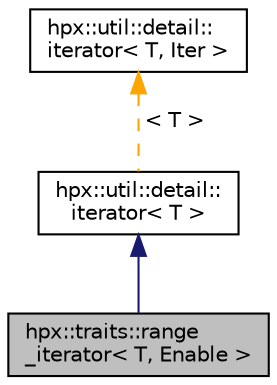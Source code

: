 digraph "hpx::traits::range_iterator&lt; T, Enable &gt;"
{
  edge [fontname="Helvetica",fontsize="10",labelfontname="Helvetica",labelfontsize="10"];
  node [fontname="Helvetica",fontsize="10",shape=record];
  Node3 [label="hpx::traits::range\l_iterator\< T, Enable \>",height=0.2,width=0.4,color="black", fillcolor="grey75", style="filled", fontcolor="black"];
  Node4 -> Node3 [dir="back",color="midnightblue",fontsize="10",style="solid",fontname="Helvetica"];
  Node4 [label="hpx::util::detail::\literator\< T \>",height=0.2,width=0.4,color="black", fillcolor="white", style="filled",URL="$db/d17/structhpx_1_1util_1_1detail_1_1iterator.html"];
  Node5 -> Node4 [dir="back",color="orange",fontsize="10",style="dashed",label=" \< T \>" ,fontname="Helvetica"];
  Node5 [label="hpx::util::detail::\literator\< T, Iter \>",height=0.2,width=0.4,color="black", fillcolor="white", style="filled",URL="$db/d17/structhpx_1_1util_1_1detail_1_1iterator.html"];
}
